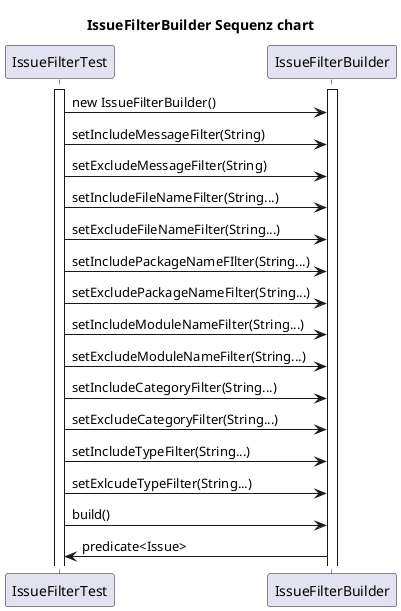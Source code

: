 @startuml

title IssueFilterBuilder Sequenz chart
activate IssueFilterTest
activate IssueFilterBuilder
IssueFilterTest -> IssueFilterBuilder : new IssueFilterBuilder()
IssueFilterTest -> IssueFilterBuilder : setIncludeMessageFilter(String)
IssueFilterTest -> IssueFilterBuilder : setExcludeMessageFilter(String)
IssueFilterTest -> IssueFilterBuilder : setIncludeFileNameFilter(String...)
IssueFilterTest -> IssueFilterBuilder : setExcludeFileNameFilter(String...)
IssueFilterTest -> IssueFilterBuilder : setIncludePackageNameFIlter(String...)
IssueFilterTest -> IssueFilterBuilder : setExcludePackageNameFilter(String...)
IssueFilterTest -> IssueFilterBuilder : setIncludeModuleNameFilter(String...)
IssueFilterTest -> IssueFilterBuilder : setExcludeModuleNameFilter(String...)
IssueFilterTest -> IssueFilterBuilder : setIncludeCategoryFilter(String...)
IssueFilterTest -> IssueFilterBuilder : setExcludeCategoryFilter(String...)
IssueFilterTest -> IssueFilterBuilder : setIncludeTypeFilter(String...)
IssueFilterTest -> IssueFilterBuilder : setExlcudeTypeFilter(String...)


IssueFilterTest -> IssueFilterBuilder : build()

IssueFilterBuilder -> IssueFilterTest : predicate<Issue>

@enduml